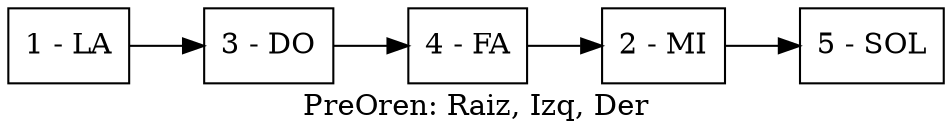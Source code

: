 digraph G {rankdir=LR;label="PreOren: Raiz, Izq, Der";node[shape=box];
nodo1 [ label ="1 - LA"];
nodo3 [ label ="3 - DO"];
nodo4 [ label ="4 - FA"];
nodo2 [ label ="2 - MI"];
nodo5 [ label ="5 - SOL"];
nodo1-> nodo3
nodo3-> nodo4
nodo4-> nodo2
nodo2-> nodo5
}